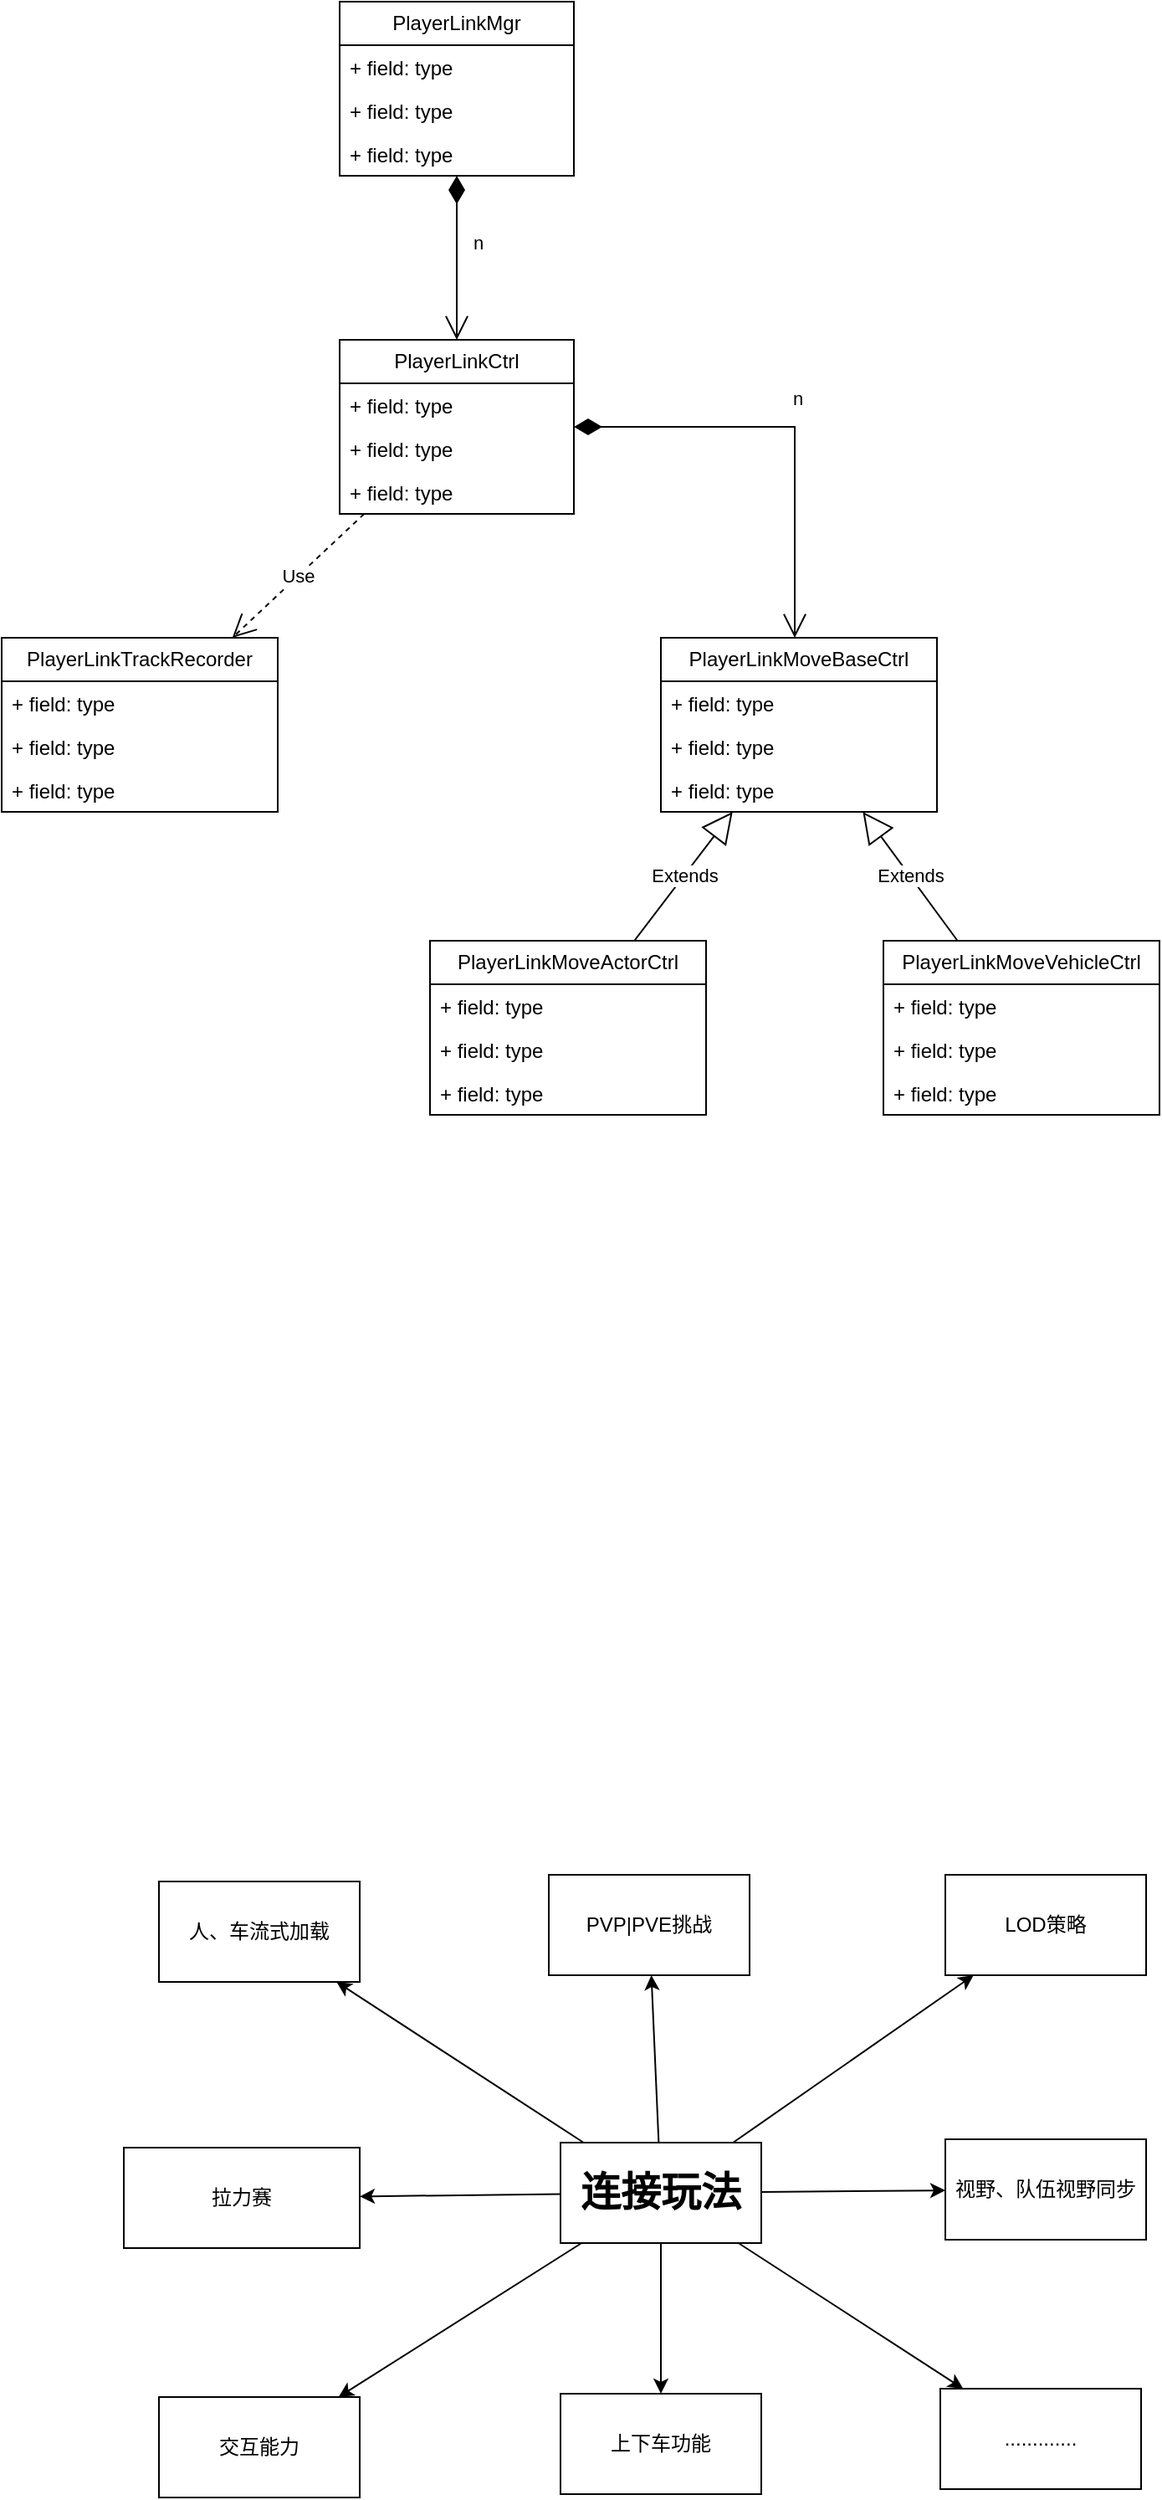 <mxfile version="22.1.17" type="github">
  <diagram id="C5RBs43oDa-KdzZeNtuy" name="Page-1">
    <mxGraphModel dx="2306" dy="1111" grid="0" gridSize="10" guides="1" tooltips="1" connect="1" arrows="1" fold="1" page="1" pageScale="1" pageWidth="827" pageHeight="1169" math="0" shadow="0">
      <root>
        <mxCell id="WIyWlLk6GJQsqaUBKTNV-0" />
        <mxCell id="WIyWlLk6GJQsqaUBKTNV-1" parent="WIyWlLk6GJQsqaUBKTNV-0" />
        <mxCell id="48Jbe8UDK7VS2z0ZidmN-0" value="PlayerLinkMgr" style="swimlane;fontStyle=0;childLayout=stackLayout;horizontal=1;startSize=26;fillColor=none;horizontalStack=0;resizeParent=1;resizeParentMax=0;resizeLast=0;collapsible=1;marginBottom=0;whiteSpace=wrap;html=1;" parent="WIyWlLk6GJQsqaUBKTNV-1" vertex="1">
          <mxGeometry x="212" y="232" width="140" height="104" as="geometry" />
        </mxCell>
        <mxCell id="48Jbe8UDK7VS2z0ZidmN-1" value="+ field: type" style="text;strokeColor=none;fillColor=none;align=left;verticalAlign=top;spacingLeft=4;spacingRight=4;overflow=hidden;rotatable=0;points=[[0,0.5],[1,0.5]];portConstraint=eastwest;whiteSpace=wrap;html=1;" parent="48Jbe8UDK7VS2z0ZidmN-0" vertex="1">
          <mxGeometry y="26" width="140" height="26" as="geometry" />
        </mxCell>
        <mxCell id="48Jbe8UDK7VS2z0ZidmN-2" value="+ field: type" style="text;strokeColor=none;fillColor=none;align=left;verticalAlign=top;spacingLeft=4;spacingRight=4;overflow=hidden;rotatable=0;points=[[0,0.5],[1,0.5]];portConstraint=eastwest;whiteSpace=wrap;html=1;" parent="48Jbe8UDK7VS2z0ZidmN-0" vertex="1">
          <mxGeometry y="52" width="140" height="26" as="geometry" />
        </mxCell>
        <mxCell id="48Jbe8UDK7VS2z0ZidmN-3" value="+ field: type" style="text;strokeColor=none;fillColor=none;align=left;verticalAlign=top;spacingLeft=4;spacingRight=4;overflow=hidden;rotatable=0;points=[[0,0.5],[1,0.5]];portConstraint=eastwest;whiteSpace=wrap;html=1;" parent="48Jbe8UDK7VS2z0ZidmN-0" vertex="1">
          <mxGeometry y="78" width="140" height="26" as="geometry" />
        </mxCell>
        <mxCell id="48Jbe8UDK7VS2z0ZidmN-5" value="PlayerLinkCtrl" style="swimlane;fontStyle=0;childLayout=stackLayout;horizontal=1;startSize=26;fillColor=none;horizontalStack=0;resizeParent=1;resizeParentMax=0;resizeLast=0;collapsible=1;marginBottom=0;whiteSpace=wrap;html=1;" parent="WIyWlLk6GJQsqaUBKTNV-1" vertex="1">
          <mxGeometry x="212" y="434" width="140" height="104" as="geometry" />
        </mxCell>
        <mxCell id="48Jbe8UDK7VS2z0ZidmN-6" value="+ field: type" style="text;strokeColor=none;fillColor=none;align=left;verticalAlign=top;spacingLeft=4;spacingRight=4;overflow=hidden;rotatable=0;points=[[0,0.5],[1,0.5]];portConstraint=eastwest;whiteSpace=wrap;html=1;" parent="48Jbe8UDK7VS2z0ZidmN-5" vertex="1">
          <mxGeometry y="26" width="140" height="26" as="geometry" />
        </mxCell>
        <mxCell id="48Jbe8UDK7VS2z0ZidmN-7" value="+ field: type" style="text;strokeColor=none;fillColor=none;align=left;verticalAlign=top;spacingLeft=4;spacingRight=4;overflow=hidden;rotatable=0;points=[[0,0.5],[1,0.5]];portConstraint=eastwest;whiteSpace=wrap;html=1;" parent="48Jbe8UDK7VS2z0ZidmN-5" vertex="1">
          <mxGeometry y="52" width="140" height="26" as="geometry" />
        </mxCell>
        <mxCell id="48Jbe8UDK7VS2z0ZidmN-8" value="+ field: type" style="text;strokeColor=none;fillColor=none;align=left;verticalAlign=top;spacingLeft=4;spacingRight=4;overflow=hidden;rotatable=0;points=[[0,0.5],[1,0.5]];portConstraint=eastwest;whiteSpace=wrap;html=1;" parent="48Jbe8UDK7VS2z0ZidmN-5" vertex="1">
          <mxGeometry y="78" width="140" height="26" as="geometry" />
        </mxCell>
        <mxCell id="48Jbe8UDK7VS2z0ZidmN-9" value="PlayerLinkTrackRecorder" style="swimlane;fontStyle=0;childLayout=stackLayout;horizontal=1;startSize=26;fillColor=none;horizontalStack=0;resizeParent=1;resizeParentMax=0;resizeLast=0;collapsible=1;marginBottom=0;whiteSpace=wrap;html=1;" parent="WIyWlLk6GJQsqaUBKTNV-1" vertex="1">
          <mxGeometry x="10" y="612" width="165" height="104" as="geometry" />
        </mxCell>
        <mxCell id="48Jbe8UDK7VS2z0ZidmN-10" value="+ field: type" style="text;strokeColor=none;fillColor=none;align=left;verticalAlign=top;spacingLeft=4;spacingRight=4;overflow=hidden;rotatable=0;points=[[0,0.5],[1,0.5]];portConstraint=eastwest;whiteSpace=wrap;html=1;" parent="48Jbe8UDK7VS2z0ZidmN-9" vertex="1">
          <mxGeometry y="26" width="165" height="26" as="geometry" />
        </mxCell>
        <mxCell id="48Jbe8UDK7VS2z0ZidmN-11" value="+ field: type" style="text;strokeColor=none;fillColor=none;align=left;verticalAlign=top;spacingLeft=4;spacingRight=4;overflow=hidden;rotatable=0;points=[[0,0.5],[1,0.5]];portConstraint=eastwest;whiteSpace=wrap;html=1;" parent="48Jbe8UDK7VS2z0ZidmN-9" vertex="1">
          <mxGeometry y="52" width="165" height="26" as="geometry" />
        </mxCell>
        <mxCell id="48Jbe8UDK7VS2z0ZidmN-12" value="+ field: type" style="text;strokeColor=none;fillColor=none;align=left;verticalAlign=top;spacingLeft=4;spacingRight=4;overflow=hidden;rotatable=0;points=[[0,0.5],[1,0.5]];portConstraint=eastwest;whiteSpace=wrap;html=1;" parent="48Jbe8UDK7VS2z0ZidmN-9" vertex="1">
          <mxGeometry y="78" width="165" height="26" as="geometry" />
        </mxCell>
        <mxCell id="48Jbe8UDK7VS2z0ZidmN-13" value="PlayerLinkMoveBaseCtrl" style="swimlane;fontStyle=0;childLayout=stackLayout;horizontal=1;startSize=26;fillColor=none;horizontalStack=0;resizeParent=1;resizeParentMax=0;resizeLast=0;collapsible=1;marginBottom=0;whiteSpace=wrap;html=1;" parent="WIyWlLk6GJQsqaUBKTNV-1" vertex="1">
          <mxGeometry x="404" y="612" width="165" height="104" as="geometry" />
        </mxCell>
        <mxCell id="48Jbe8UDK7VS2z0ZidmN-14" value="+ field: type" style="text;strokeColor=none;fillColor=none;align=left;verticalAlign=top;spacingLeft=4;spacingRight=4;overflow=hidden;rotatable=0;points=[[0,0.5],[1,0.5]];portConstraint=eastwest;whiteSpace=wrap;html=1;" parent="48Jbe8UDK7VS2z0ZidmN-13" vertex="1">
          <mxGeometry y="26" width="165" height="26" as="geometry" />
        </mxCell>
        <mxCell id="48Jbe8UDK7VS2z0ZidmN-15" value="+ field: type" style="text;strokeColor=none;fillColor=none;align=left;verticalAlign=top;spacingLeft=4;spacingRight=4;overflow=hidden;rotatable=0;points=[[0,0.5],[1,0.5]];portConstraint=eastwest;whiteSpace=wrap;html=1;" parent="48Jbe8UDK7VS2z0ZidmN-13" vertex="1">
          <mxGeometry y="52" width="165" height="26" as="geometry" />
        </mxCell>
        <mxCell id="48Jbe8UDK7VS2z0ZidmN-16" value="+ field: type" style="text;strokeColor=none;fillColor=none;align=left;verticalAlign=top;spacingLeft=4;spacingRight=4;overflow=hidden;rotatable=0;points=[[0,0.5],[1,0.5]];portConstraint=eastwest;whiteSpace=wrap;html=1;" parent="48Jbe8UDK7VS2z0ZidmN-13" vertex="1">
          <mxGeometry y="78" width="165" height="26" as="geometry" />
        </mxCell>
        <mxCell id="48Jbe8UDK7VS2z0ZidmN-17" value="PlayerLinkMoveActorCtrl" style="swimlane;fontStyle=0;childLayout=stackLayout;horizontal=1;startSize=26;fillColor=none;horizontalStack=0;resizeParent=1;resizeParentMax=0;resizeLast=0;collapsible=1;marginBottom=0;whiteSpace=wrap;html=1;" parent="WIyWlLk6GJQsqaUBKTNV-1" vertex="1">
          <mxGeometry x="266" y="793" width="165" height="104" as="geometry" />
        </mxCell>
        <mxCell id="48Jbe8UDK7VS2z0ZidmN-18" value="+ field: type" style="text;strokeColor=none;fillColor=none;align=left;verticalAlign=top;spacingLeft=4;spacingRight=4;overflow=hidden;rotatable=0;points=[[0,0.5],[1,0.5]];portConstraint=eastwest;whiteSpace=wrap;html=1;" parent="48Jbe8UDK7VS2z0ZidmN-17" vertex="1">
          <mxGeometry y="26" width="165" height="26" as="geometry" />
        </mxCell>
        <mxCell id="48Jbe8UDK7VS2z0ZidmN-19" value="+ field: type" style="text;strokeColor=none;fillColor=none;align=left;verticalAlign=top;spacingLeft=4;spacingRight=4;overflow=hidden;rotatable=0;points=[[0,0.5],[1,0.5]];portConstraint=eastwest;whiteSpace=wrap;html=1;" parent="48Jbe8UDK7VS2z0ZidmN-17" vertex="1">
          <mxGeometry y="52" width="165" height="26" as="geometry" />
        </mxCell>
        <mxCell id="48Jbe8UDK7VS2z0ZidmN-20" value="+ field: type" style="text;strokeColor=none;fillColor=none;align=left;verticalAlign=top;spacingLeft=4;spacingRight=4;overflow=hidden;rotatable=0;points=[[0,0.5],[1,0.5]];portConstraint=eastwest;whiteSpace=wrap;html=1;" parent="48Jbe8UDK7VS2z0ZidmN-17" vertex="1">
          <mxGeometry y="78" width="165" height="26" as="geometry" />
        </mxCell>
        <mxCell id="48Jbe8UDK7VS2z0ZidmN-21" value="PlayerLinkMoveVehicleCtrl" style="swimlane;fontStyle=0;childLayout=stackLayout;horizontal=1;startSize=26;fillColor=none;horizontalStack=0;resizeParent=1;resizeParentMax=0;resizeLast=0;collapsible=1;marginBottom=0;whiteSpace=wrap;html=1;" parent="WIyWlLk6GJQsqaUBKTNV-1" vertex="1">
          <mxGeometry x="537" y="793" width="165" height="104" as="geometry" />
        </mxCell>
        <mxCell id="48Jbe8UDK7VS2z0ZidmN-22" value="+ field: type" style="text;strokeColor=none;fillColor=none;align=left;verticalAlign=top;spacingLeft=4;spacingRight=4;overflow=hidden;rotatable=0;points=[[0,0.5],[1,0.5]];portConstraint=eastwest;whiteSpace=wrap;html=1;" parent="48Jbe8UDK7VS2z0ZidmN-21" vertex="1">
          <mxGeometry y="26" width="165" height="26" as="geometry" />
        </mxCell>
        <mxCell id="48Jbe8UDK7VS2z0ZidmN-23" value="+ field: type" style="text;strokeColor=none;fillColor=none;align=left;verticalAlign=top;spacingLeft=4;spacingRight=4;overflow=hidden;rotatable=0;points=[[0,0.5],[1,0.5]];portConstraint=eastwest;whiteSpace=wrap;html=1;" parent="48Jbe8UDK7VS2z0ZidmN-21" vertex="1">
          <mxGeometry y="52" width="165" height="26" as="geometry" />
        </mxCell>
        <mxCell id="48Jbe8UDK7VS2z0ZidmN-24" value="+ field: type" style="text;strokeColor=none;fillColor=none;align=left;verticalAlign=top;spacingLeft=4;spacingRight=4;overflow=hidden;rotatable=0;points=[[0,0.5],[1,0.5]];portConstraint=eastwest;whiteSpace=wrap;html=1;" parent="48Jbe8UDK7VS2z0ZidmN-21" vertex="1">
          <mxGeometry y="78" width="165" height="26" as="geometry" />
        </mxCell>
        <mxCell id="48Jbe8UDK7VS2z0ZidmN-29" value="n" style="endArrow=open;html=1;endSize=12;startArrow=diamondThin;startSize=14;startFill=1;edgeStyle=orthogonalEdgeStyle;align=left;verticalAlign=bottom;rounded=0;" parent="WIyWlLk6GJQsqaUBKTNV-1" source="48Jbe8UDK7VS2z0ZidmN-0" target="48Jbe8UDK7VS2z0ZidmN-5" edge="1">
          <mxGeometry y="8" relative="1" as="geometry">
            <mxPoint x="195" y="421" as="sourcePoint" />
            <mxPoint x="355" y="421" as="targetPoint" />
            <mxPoint as="offset" />
          </mxGeometry>
        </mxCell>
        <mxCell id="48Jbe8UDK7VS2z0ZidmN-30" value="Use" style="endArrow=open;endSize=12;dashed=1;html=1;rounded=0;" parent="WIyWlLk6GJQsqaUBKTNV-1" source="48Jbe8UDK7VS2z0ZidmN-5" target="48Jbe8UDK7VS2z0ZidmN-9" edge="1">
          <mxGeometry x="-0.001" width="160" relative="1" as="geometry">
            <mxPoint x="195" y="421" as="sourcePoint" />
            <mxPoint x="355" y="421" as="targetPoint" />
            <mxPoint as="offset" />
          </mxGeometry>
        </mxCell>
        <mxCell id="48Jbe8UDK7VS2z0ZidmN-32" value="n" style="endArrow=open;html=1;endSize=12;startArrow=diamondThin;startSize=14;startFill=1;edgeStyle=orthogonalEdgeStyle;align=left;verticalAlign=bottom;rounded=0;" parent="WIyWlLk6GJQsqaUBKTNV-1" source="48Jbe8UDK7VS2z0ZidmN-5" target="48Jbe8UDK7VS2z0ZidmN-13" edge="1">
          <mxGeometry y="8" relative="1" as="geometry">
            <mxPoint x="292" y="346" as="sourcePoint" />
            <mxPoint x="292" y="444" as="targetPoint" />
            <mxPoint as="offset" />
            <Array as="points">
              <mxPoint x="484" y="486" />
            </Array>
          </mxGeometry>
        </mxCell>
        <mxCell id="48Jbe8UDK7VS2z0ZidmN-33" value="Extends" style="endArrow=block;endSize=16;endFill=0;html=1;rounded=0;" parent="WIyWlLk6GJQsqaUBKTNV-1" source="48Jbe8UDK7VS2z0ZidmN-17" target="48Jbe8UDK7VS2z0ZidmN-13" edge="1">
          <mxGeometry width="160" relative="1" as="geometry">
            <mxPoint x="195" y="421" as="sourcePoint" />
            <mxPoint x="355" y="421" as="targetPoint" />
          </mxGeometry>
        </mxCell>
        <mxCell id="48Jbe8UDK7VS2z0ZidmN-34" value="Extends" style="endArrow=block;endSize=16;endFill=0;html=1;rounded=0;" parent="WIyWlLk6GJQsqaUBKTNV-1" source="48Jbe8UDK7VS2z0ZidmN-21" target="48Jbe8UDK7VS2z0ZidmN-13" edge="1">
          <mxGeometry width="160" relative="1" as="geometry">
            <mxPoint x="398" y="803" as="sourcePoint" />
            <mxPoint x="457" y="726" as="targetPoint" />
          </mxGeometry>
        </mxCell>
        <mxCell id="U_AcaTxpf4MJyOGbTmsX-0" value="&lt;font style=&quot;font-size: 24px;&quot;&gt;&lt;b&gt;连接玩法&lt;/b&gt;&lt;/font&gt;" style="rounded=0;whiteSpace=wrap;html=1;" vertex="1" parent="WIyWlLk6GJQsqaUBKTNV-1">
          <mxGeometry x="344" y="1511" width="120" height="60" as="geometry" />
        </mxCell>
        <mxCell id="U_AcaTxpf4MJyOGbTmsX-1" value="人、车流式加载" style="rounded=0;whiteSpace=wrap;html=1;" vertex="1" parent="WIyWlLk6GJQsqaUBKTNV-1">
          <mxGeometry x="104" y="1355" width="120" height="60" as="geometry" />
        </mxCell>
        <mxCell id="U_AcaTxpf4MJyOGbTmsX-2" value="PVP|PVE挑战" style="rounded=0;whiteSpace=wrap;html=1;" vertex="1" parent="WIyWlLk6GJQsqaUBKTNV-1">
          <mxGeometry x="337" y="1351" width="120" height="60" as="geometry" />
        </mxCell>
        <mxCell id="U_AcaTxpf4MJyOGbTmsX-3" value="LOD策略" style="rounded=0;whiteSpace=wrap;html=1;" vertex="1" parent="WIyWlLk6GJQsqaUBKTNV-1">
          <mxGeometry x="574" y="1351" width="120" height="60" as="geometry" />
        </mxCell>
        <mxCell id="U_AcaTxpf4MJyOGbTmsX-4" value="视野、队伍视野同步" style="rounded=0;whiteSpace=wrap;html=1;" vertex="1" parent="WIyWlLk6GJQsqaUBKTNV-1">
          <mxGeometry x="574" y="1509" width="120" height="60" as="geometry" />
        </mxCell>
        <mxCell id="U_AcaTxpf4MJyOGbTmsX-5" value="............." style="rounded=0;whiteSpace=wrap;html=1;" vertex="1" parent="WIyWlLk6GJQsqaUBKTNV-1">
          <mxGeometry x="571" y="1658" width="120" height="60" as="geometry" />
        </mxCell>
        <mxCell id="U_AcaTxpf4MJyOGbTmsX-6" value="上下车功能" style="rounded=0;whiteSpace=wrap;html=1;" vertex="1" parent="WIyWlLk6GJQsqaUBKTNV-1">
          <mxGeometry x="344" y="1661" width="120" height="60" as="geometry" />
        </mxCell>
        <mxCell id="U_AcaTxpf4MJyOGbTmsX-7" value="交互能力" style="rounded=0;whiteSpace=wrap;html=1;" vertex="1" parent="WIyWlLk6GJQsqaUBKTNV-1">
          <mxGeometry x="104" y="1663" width="120" height="60" as="geometry" />
        </mxCell>
        <mxCell id="U_AcaTxpf4MJyOGbTmsX-8" value="拉力赛" style="rounded=0;whiteSpace=wrap;html=1;" vertex="1" parent="WIyWlLk6GJQsqaUBKTNV-1">
          <mxGeometry x="83" y="1514" width="141" height="60" as="geometry" />
        </mxCell>
        <mxCell id="U_AcaTxpf4MJyOGbTmsX-10" value="" style="endArrow=classic;html=1;rounded=0;" edge="1" parent="WIyWlLk6GJQsqaUBKTNV-1" source="U_AcaTxpf4MJyOGbTmsX-0" target="U_AcaTxpf4MJyOGbTmsX-1">
          <mxGeometry width="50" height="50" relative="1" as="geometry">
            <mxPoint x="474" y="1468" as="sourcePoint" />
            <mxPoint x="524" y="1418" as="targetPoint" />
          </mxGeometry>
        </mxCell>
        <mxCell id="U_AcaTxpf4MJyOGbTmsX-13" value="" style="endArrow=classic;html=1;rounded=0;" edge="1" parent="WIyWlLk6GJQsqaUBKTNV-1" source="U_AcaTxpf4MJyOGbTmsX-0" target="U_AcaTxpf4MJyOGbTmsX-2">
          <mxGeometry width="50" height="50" relative="1" as="geometry">
            <mxPoint x="368" y="1521" as="sourcePoint" />
            <mxPoint x="220" y="1425" as="targetPoint" />
          </mxGeometry>
        </mxCell>
        <mxCell id="U_AcaTxpf4MJyOGbTmsX-14" value="" style="endArrow=classic;html=1;rounded=0;" edge="1" parent="WIyWlLk6GJQsqaUBKTNV-1" source="U_AcaTxpf4MJyOGbTmsX-0" target="U_AcaTxpf4MJyOGbTmsX-3">
          <mxGeometry width="50" height="50" relative="1" as="geometry">
            <mxPoint x="413" y="1521" as="sourcePoint" />
            <mxPoint x="408" y="1421" as="targetPoint" />
          </mxGeometry>
        </mxCell>
        <mxCell id="U_AcaTxpf4MJyOGbTmsX-15" value="" style="endArrow=classic;html=1;rounded=0;" edge="1" parent="WIyWlLk6GJQsqaUBKTNV-1" source="U_AcaTxpf4MJyOGbTmsX-0" target="U_AcaTxpf4MJyOGbTmsX-4">
          <mxGeometry width="50" height="50" relative="1" as="geometry">
            <mxPoint x="423" y="1531" as="sourcePoint" />
            <mxPoint x="418" y="1431" as="targetPoint" />
          </mxGeometry>
        </mxCell>
        <mxCell id="U_AcaTxpf4MJyOGbTmsX-16" value="" style="endArrow=classic;html=1;rounded=0;" edge="1" parent="WIyWlLk6GJQsqaUBKTNV-1" source="U_AcaTxpf4MJyOGbTmsX-0" target="U_AcaTxpf4MJyOGbTmsX-5">
          <mxGeometry width="50" height="50" relative="1" as="geometry">
            <mxPoint x="433" y="1541" as="sourcePoint" />
            <mxPoint x="428" y="1441" as="targetPoint" />
          </mxGeometry>
        </mxCell>
        <mxCell id="U_AcaTxpf4MJyOGbTmsX-17" value="" style="endArrow=classic;html=1;rounded=0;" edge="1" parent="WIyWlLk6GJQsqaUBKTNV-1" source="U_AcaTxpf4MJyOGbTmsX-0" target="U_AcaTxpf4MJyOGbTmsX-6">
          <mxGeometry width="50" height="50" relative="1" as="geometry">
            <mxPoint x="443" y="1551" as="sourcePoint" />
            <mxPoint x="438" y="1451" as="targetPoint" />
          </mxGeometry>
        </mxCell>
        <mxCell id="U_AcaTxpf4MJyOGbTmsX-18" value="" style="endArrow=classic;html=1;rounded=0;" edge="1" parent="WIyWlLk6GJQsqaUBKTNV-1" source="U_AcaTxpf4MJyOGbTmsX-0" target="U_AcaTxpf4MJyOGbTmsX-7">
          <mxGeometry width="50" height="50" relative="1" as="geometry">
            <mxPoint x="453" y="1561" as="sourcePoint" />
            <mxPoint x="448" y="1461" as="targetPoint" />
          </mxGeometry>
        </mxCell>
        <mxCell id="U_AcaTxpf4MJyOGbTmsX-19" value="" style="endArrow=classic;html=1;rounded=0;" edge="1" parent="WIyWlLk6GJQsqaUBKTNV-1" source="U_AcaTxpf4MJyOGbTmsX-0" target="U_AcaTxpf4MJyOGbTmsX-8">
          <mxGeometry width="50" height="50" relative="1" as="geometry">
            <mxPoint x="463" y="1571" as="sourcePoint" />
            <mxPoint x="458" y="1471" as="targetPoint" />
          </mxGeometry>
        </mxCell>
      </root>
    </mxGraphModel>
  </diagram>
</mxfile>

